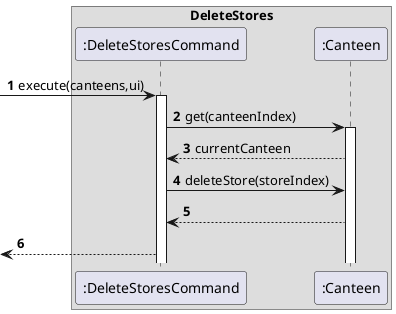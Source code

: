 @startuml
'https://plantuml.com/sequence-diagram

autonumber
box DeleteStores


->":DeleteStoresCommand": execute(canteens,ui)
activate ":DeleteStoresCommand"
":DeleteStoresCommand"->":Canteen":get(canteenIndex)
activate ":Canteen"
":Canteen"-->":DeleteStoresCommand":currentCanteen
":DeleteStoresCommand"->":Canteen":deleteStore(storeIndex)
":Canteen"-->":DeleteStoresCommand"
<--":DeleteStoresCommand"
@enduml